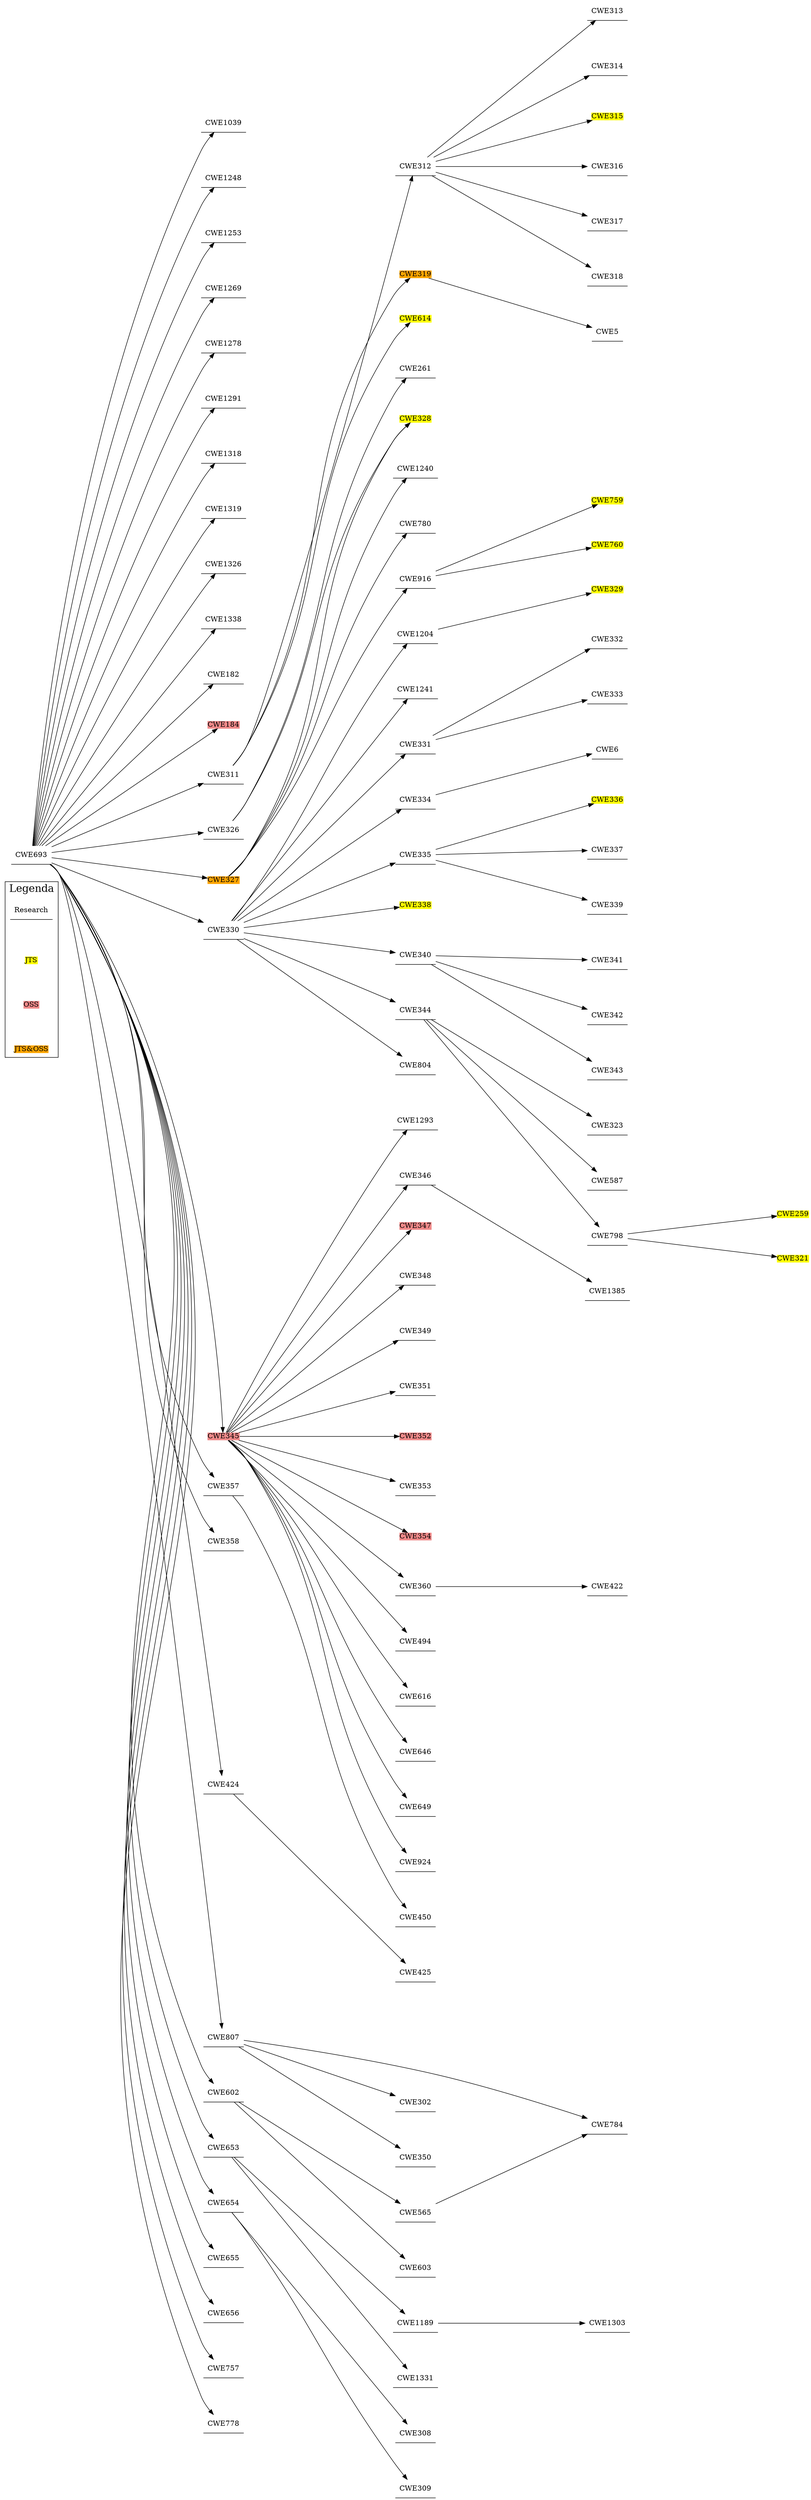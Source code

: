 digraph "Family Tree" {
	graph [nodesep=1 rankdir=LR ranksep=4 splines=true]
	subgraph clusterA {
		node [shape=plaintext]
		label=Legenda
		fontsize=20
		Research [label=Research color=black fillcolor=white shape=underline style=filled]
		JTS [label=JTS color=black fillcolor=yellow shape=plain style=filled]
		OSS [label=OSS color=black fillcolor="#f08989" shape=plain style=filled]
		"JTS&OSS" [label="JTS&OSS" color=black fillcolor=orange shape=plain style=filled]
	}
	CWE693 [label=CWE693 color=black fillcolor=white shape=underline style=filled]
	CWE1039 [label=CWE1039 color=black fillcolor=white shape=underline style=filled]
	CWE1248 [label=CWE1248 color=black fillcolor=white shape=underline style=filled]
	CWE1253 [label=CWE1253 color=black fillcolor=white shape=underline style=filled]
	CWE1269 [label=CWE1269 color=black fillcolor=white shape=underline style=filled]
	CWE1278 [label=CWE1278 color=black fillcolor=white shape=underline style=filled]
	CWE1291 [label=CWE1291 color=black fillcolor=white shape=underline style=filled]
	CWE1318 [label=CWE1318 color=black fillcolor=white shape=underline style=filled]
	CWE1319 [label=CWE1319 color=black fillcolor=white shape=underline style=filled]
	CWE1326 [label=CWE1326 color=black fillcolor=white shape=underline style=filled]
	CWE1338 [label=CWE1338 color=black fillcolor=white shape=underline style=filled]
	CWE182 [label=CWE182 color=black fillcolor=white shape=underline style=filled]
	CWE184 [label=CWE184 color=black fillcolor="#f08989" shape=plain style=filled]
	CWE311 [label=CWE311 color=black fillcolor=white shape=underline style=filled]
	CWE326 [label=CWE326 color=black fillcolor=white shape=underline style=filled]
	CWE327 [label=CWE327 color=black fillcolor=orange shape=plain style=filled]
	CWE330 [label=CWE330 color=black fillcolor=white shape=underline style=filled]
	CWE345 [label=CWE345 color=black fillcolor="#f08989" shape=plain style=filled]
	CWE357 [label=CWE357 color=black fillcolor=white shape=underline style=filled]
	CWE358 [label=CWE358 color=black fillcolor=white shape=underline style=filled]
	CWE424 [label=CWE424 color=black fillcolor=white shape=underline style=filled]
	CWE602 [label=CWE602 color=black fillcolor=white shape=underline style=filled]
	CWE653 [label=CWE653 color=black fillcolor=white shape=underline style=filled]
	CWE654 [label=CWE654 color=black fillcolor=white shape=underline style=filled]
	CWE655 [label=CWE655 color=black fillcolor=white shape=underline style=filled]
	CWE656 [label=CWE656 color=black fillcolor=white shape=underline style=filled]
	CWE757 [label=CWE757 color=black fillcolor=white shape=underline style=filled]
	CWE778 [label=CWE778 color=black fillcolor=white shape=underline style=filled]
	CWE807 [label=CWE807 color=black fillcolor=white shape=underline style=filled]
	CWE312 [label=CWE312 color=black fillcolor=white shape=underline style=filled]
	CWE319 [label=CWE319 color=black fillcolor=orange shape=plain style=filled]
	CWE614 [label=CWE614 color=black fillcolor=yellow shape=plain style=filled]
	CWE261 [label=CWE261 color=black fillcolor=white shape=underline style=filled]
	CWE328 [label=CWE328 color=black fillcolor=yellow shape=plain style=filled]
	CWE1240 [label=CWE1240 color=black fillcolor=white shape=underline style=filled]
	CWE780 [label=CWE780 color=black fillcolor=white shape=underline style=filled]
	CWE916 [label=CWE916 color=black fillcolor=white shape=underline style=filled]
	CWE1204 [label=CWE1204 color=black fillcolor=white shape=underline style=filled]
	CWE1241 [label=CWE1241 color=black fillcolor=white shape=underline style=filled]
	CWE331 [label=CWE331 color=black fillcolor=white shape=underline style=filled]
	CWE334 [label=CWE334 color=black fillcolor=white shape=underline style=filled]
	CWE335 [label=CWE335 color=black fillcolor=white shape=underline style=filled]
	CWE338 [label=CWE338 color=black fillcolor=yellow shape=plain style=filled]
	CWE340 [label=CWE340 color=black fillcolor=white shape=underline style=filled]
	CWE344 [label=CWE344 color=black fillcolor=white shape=underline style=filled]
	CWE804 [label=CWE804 color=black fillcolor=white shape=underline style=filled]
	CWE1293 [label=CWE1293 color=black fillcolor=white shape=underline style=filled]
	CWE346 [label=CWE346 color=black fillcolor=white shape=underline style=filled]
	CWE347 [label=CWE347 color=black fillcolor="#f08989" shape=plain style=filled]
	CWE348 [label=CWE348 color=black fillcolor=white shape=underline style=filled]
	CWE349 [label=CWE349 color=black fillcolor=white shape=underline style=filled]
	CWE351 [label=CWE351 color=black fillcolor=white shape=underline style=filled]
	CWE352 [label=CWE352 color=black fillcolor="#f08989" shape=plain style=filled]
	CWE353 [label=CWE353 color=black fillcolor=white shape=underline style=filled]
	CWE354 [label=CWE354 color=black fillcolor="#f08989" shape=plain style=filled]
	CWE360 [label=CWE360 color=black fillcolor=white shape=underline style=filled]
	CWE494 [label=CWE494 color=black fillcolor=white shape=underline style=filled]
	CWE616 [label=CWE616 color=black fillcolor=white shape=underline style=filled]
	CWE646 [label=CWE646 color=black fillcolor=white shape=underline style=filled]
	CWE649 [label=CWE649 color=black fillcolor=white shape=underline style=filled]
	CWE924 [label=CWE924 color=black fillcolor=white shape=underline style=filled]
	CWE450 [label=CWE450 color=black fillcolor=white shape=underline style=filled]
	CWE425 [label=CWE425 color=black fillcolor=white shape=underline style=filled]
	CWE565 [label=CWE565 color=black fillcolor=white shape=underline style=filled]
	CWE603 [label=CWE603 color=black fillcolor=white shape=underline style=filled]
	CWE1189 [label=CWE1189 color=black fillcolor=white shape=underline style=filled]
	CWE1331 [label=CWE1331 color=black fillcolor=white shape=underline style=filled]
	CWE308 [label=CWE308 color=black fillcolor=white shape=underline style=filled]
	CWE309 [label=CWE309 color=black fillcolor=white shape=underline style=filled]
	CWE302 [label=CWE302 color=black fillcolor=white shape=underline style=filled]
	CWE350 [label=CWE350 color=black fillcolor=white shape=underline style=filled]
	CWE784 [label=CWE784 color=black fillcolor=white shape=underline style=filled]
	CWE313 [label=CWE313 color=black fillcolor=white shape=underline style=filled]
	CWE314 [label=CWE314 color=black fillcolor=white shape=underline style=filled]
	CWE315 [label=CWE315 color=black fillcolor=yellow shape=plain style=filled]
	CWE316 [label=CWE316 color=black fillcolor=white shape=underline style=filled]
	CWE317 [label=CWE317 color=black fillcolor=white shape=underline style=filled]
	CWE318 [label=CWE318 color=black fillcolor=white shape=underline style=filled]
	CWE5 [label=CWE5 color=black fillcolor=white shape=underline style=filled]
	CWE759 [label=CWE759 color=black fillcolor=yellow shape=plain style=filled]
	CWE760 [label=CWE760 color=black fillcolor=yellow shape=plain style=filled]
	CWE329 [label=CWE329 color=black fillcolor=yellow shape=plain style=filled]
	CWE332 [label=CWE332 color=black fillcolor=white shape=underline style=filled]
	CWE333 [label=CWE333 color=black fillcolor=white shape=underline style=filled]
	CWE6 [label=CWE6 color=black fillcolor=white shape=underline style=filled]
	CWE336 [label=CWE336 color=black fillcolor=yellow shape=plain style=filled]
	CWE337 [label=CWE337 color=black fillcolor=white shape=underline style=filled]
	CWE339 [label=CWE339 color=black fillcolor=white shape=underline style=filled]
	CWE341 [label=CWE341 color=black fillcolor=white shape=underline style=filled]
	CWE342 [label=CWE342 color=black fillcolor=white shape=underline style=filled]
	CWE343 [label=CWE343 color=black fillcolor=white shape=underline style=filled]
	CWE323 [label=CWE323 color=black fillcolor=white shape=underline style=filled]
	CWE587 [label=CWE587 color=black fillcolor=white shape=underline style=filled]
	CWE798 [label=CWE798 color=black fillcolor=white shape=underline style=filled]
	CWE1385 [label=CWE1385 color=black fillcolor=white shape=underline style=filled]
	CWE422 [label=CWE422 color=black fillcolor=white shape=underline style=filled]
	CWE1303 [label=CWE1303 color=black fillcolor=white shape=underline style=filled]
	CWE259 [label=CWE259 color=black fillcolor=yellow shape=plain style=filled]
	CWE321 [label=CWE321 color=black fillcolor=yellow shape=plain style=filled]
	CWE693 -> CWE1039
	CWE693 -> CWE1248
	CWE693 -> CWE1253
	CWE693 -> CWE1269
	CWE693 -> CWE1278
	CWE693 -> CWE1291
	CWE693 -> CWE1318
	CWE693 -> CWE1319
	CWE693 -> CWE1326
	CWE693 -> CWE1338
	CWE693 -> CWE182
	CWE693 -> CWE184
	CWE693 -> CWE311
	CWE693 -> CWE326
	CWE693 -> CWE327
	CWE693 -> CWE330
	CWE693 -> CWE345
	CWE693 -> CWE357
	CWE693 -> CWE358
	CWE693 -> CWE424
	CWE693 -> CWE602
	CWE693 -> CWE653
	CWE693 -> CWE654
	CWE693 -> CWE655
	CWE693 -> CWE656
	CWE693 -> CWE757
	CWE693 -> CWE778
	CWE693 -> CWE807
	CWE311 -> CWE312
	CWE311 -> CWE319
	CWE311 -> CWE614
	CWE326 -> CWE261
	CWE326 -> CWE328
	CWE327 -> CWE1240
	CWE327 -> CWE328
	CWE327 -> CWE780
	CWE327 -> CWE916
	CWE330 -> CWE1204
	CWE330 -> CWE1241
	CWE330 -> CWE331
	CWE330 -> CWE334
	CWE330 -> CWE335
	CWE330 -> CWE338
	CWE330 -> CWE340
	CWE330 -> CWE344
	CWE330 -> CWE804
	CWE345 -> CWE1293
	CWE345 -> CWE346
	CWE345 -> CWE347
	CWE345 -> CWE348
	CWE345 -> CWE349
	CWE345 -> CWE351
	CWE345 -> CWE352
	CWE345 -> CWE353
	CWE345 -> CWE354
	CWE345 -> CWE360
	CWE345 -> CWE494
	CWE345 -> CWE616
	CWE345 -> CWE646
	CWE345 -> CWE649
	CWE345 -> CWE924
	CWE357 -> CWE450
	CWE424 -> CWE425
	CWE602 -> CWE565
	CWE602 -> CWE603
	CWE653 -> CWE1189
	CWE653 -> CWE1331
	CWE654 -> CWE308
	CWE654 -> CWE309
	CWE807 -> CWE302
	CWE807 -> CWE350
	CWE807 -> CWE784
	CWE312 -> CWE313
	CWE312 -> CWE314
	CWE312 -> CWE315
	CWE312 -> CWE316
	CWE312 -> CWE317
	CWE312 -> CWE318
	CWE319 -> CWE5
	CWE916 -> CWE759
	CWE916 -> CWE760
	CWE1204 -> CWE329
	CWE331 -> CWE332
	CWE331 -> CWE333
	CWE334 -> CWE6
	CWE335 -> CWE336
	CWE335 -> CWE337
	CWE335 -> CWE339
	CWE340 -> CWE341
	CWE340 -> CWE342
	CWE340 -> CWE343
	CWE344 -> CWE323
	CWE344 -> CWE587
	CWE344 -> CWE798
	CWE346 -> CWE1385
	CWE360 -> CWE422
	CWE565 -> CWE784
	CWE1189 -> CWE1303
	CWE798 -> CWE259
	CWE798 -> CWE321
}
